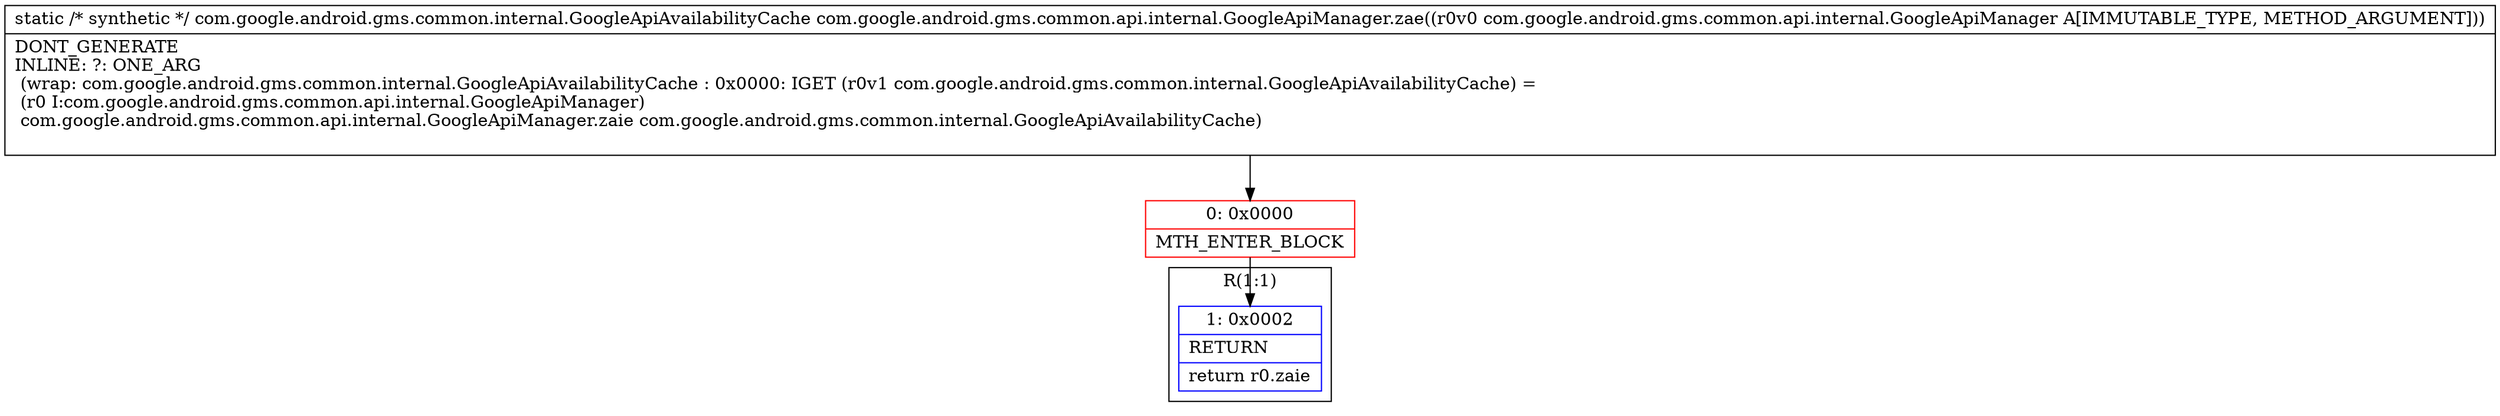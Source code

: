 digraph "CFG forcom.google.android.gms.common.api.internal.GoogleApiManager.zae(Lcom\/google\/android\/gms\/common\/api\/internal\/GoogleApiManager;)Lcom\/google\/android\/gms\/common\/internal\/GoogleApiAvailabilityCache;" {
subgraph cluster_Region_557951354 {
label = "R(1:1)";
node [shape=record,color=blue];
Node_1 [shape=record,label="{1\:\ 0x0002|RETURN\l|return r0.zaie\l}"];
}
Node_0 [shape=record,color=red,label="{0\:\ 0x0000|MTH_ENTER_BLOCK\l}"];
MethodNode[shape=record,label="{static \/* synthetic *\/ com.google.android.gms.common.internal.GoogleApiAvailabilityCache com.google.android.gms.common.api.internal.GoogleApiManager.zae((r0v0 com.google.android.gms.common.api.internal.GoogleApiManager A[IMMUTABLE_TYPE, METHOD_ARGUMENT]))  | DONT_GENERATE\lINLINE: ?: ONE_ARG  \l  (wrap: com.google.android.gms.common.internal.GoogleApiAvailabilityCache : 0x0000: IGET  (r0v1 com.google.android.gms.common.internal.GoogleApiAvailabilityCache) = \l  (r0 I:com.google.android.gms.common.api.internal.GoogleApiManager)\l com.google.android.gms.common.api.internal.GoogleApiManager.zaie com.google.android.gms.common.internal.GoogleApiAvailabilityCache)\l\l}"];
MethodNode -> Node_0;
Node_0 -> Node_1;
}

